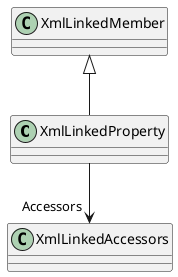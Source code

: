 @startuml
class XmlLinkedProperty {
}
XmlLinkedMember <|-- XmlLinkedProperty
XmlLinkedProperty --> "Accessors" XmlLinkedAccessors
@enduml
